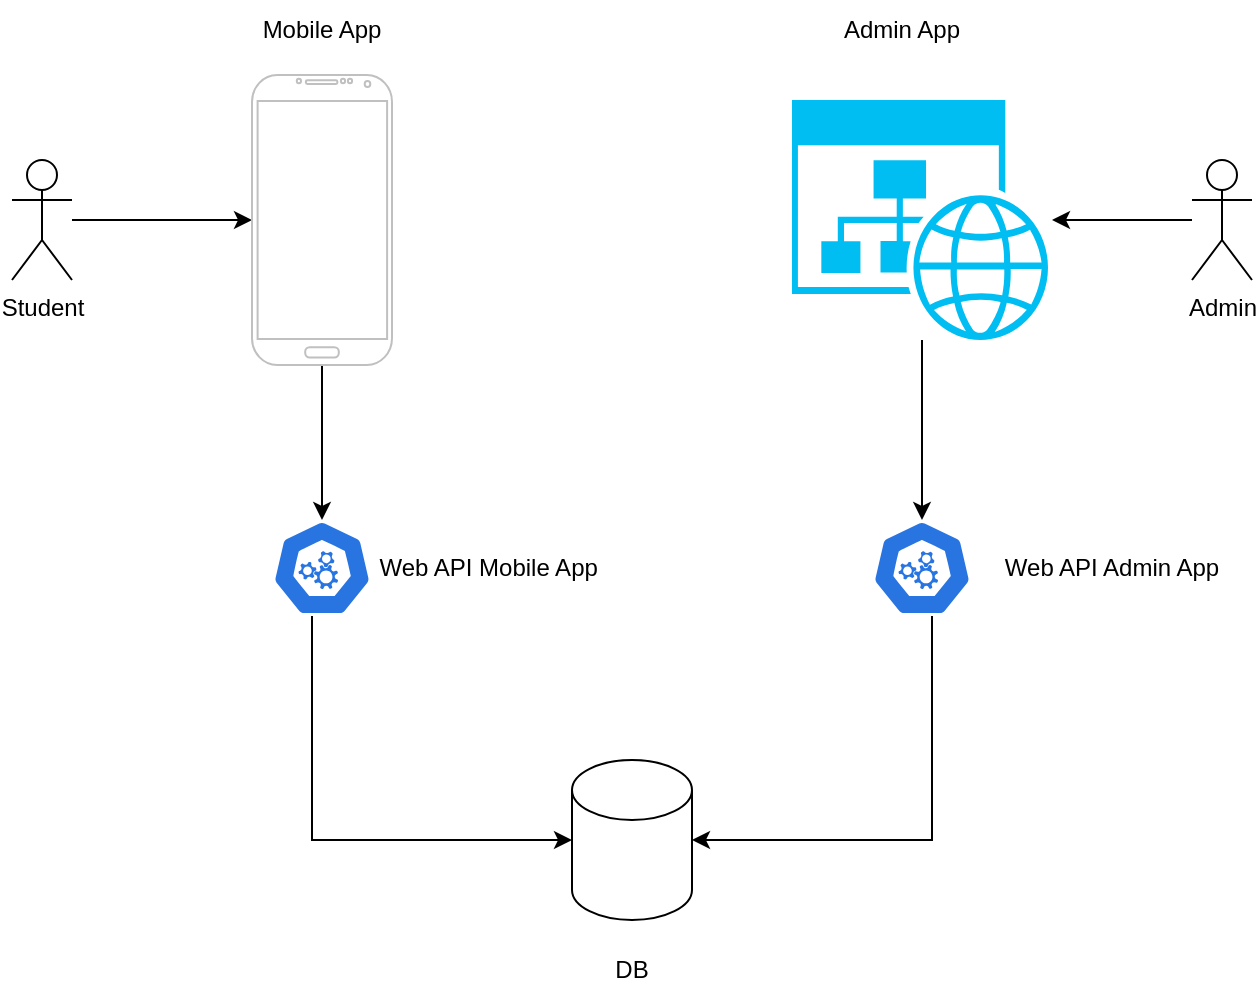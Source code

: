 <mxfile version="24.0.7" type="github">
  <diagram name="Page-1" id="5f0bae14-7c28-e335-631c-24af17079c00">
    <mxGraphModel dx="1193" dy="633" grid="1" gridSize="10" guides="1" tooltips="1" connect="1" arrows="1" fold="1" page="1" pageScale="1" pageWidth="1100" pageHeight="850" background="none" math="0" shadow="0">
      <root>
        <mxCell id="0" />
        <mxCell id="1" parent="0" />
        <mxCell id="2v8QNDamUI17Ltb39LU0-1" value="" style="shape=cylinder3;whiteSpace=wrap;html=1;boundedLbl=1;backgroundOutline=1;size=15;" vertex="1" parent="1">
          <mxGeometry x="500" y="480" width="60" height="80" as="geometry" />
        </mxCell>
        <mxCell id="2v8QNDamUI17Ltb39LU0-2" value="" style="aspect=fixed;sketch=0;html=1;dashed=0;whitespace=wrap;fillColor=#2875E2;strokeColor=#ffffff;points=[[0.005,0.63,0],[0.1,0.2,0],[0.9,0.2,0],[0.5,0,0],[0.995,0.63,0],[0.72,0.99,0],[0.5,1,0],[0.28,0.99,0]];shape=mxgraph.kubernetes.icon2;prIcon=api" vertex="1" parent="1">
          <mxGeometry x="350" y="360" width="50" height="48" as="geometry" />
        </mxCell>
        <mxCell id="2v8QNDamUI17Ltb39LU0-10" style="edgeStyle=orthogonalEdgeStyle;rounded=0;orthogonalLoop=1;jettySize=auto;html=1;entryX=1;entryY=0.5;entryDx=0;entryDy=0;entryPerimeter=0;" edge="1" parent="1" source="2v8QNDamUI17Ltb39LU0-3" target="2v8QNDamUI17Ltb39LU0-1">
          <mxGeometry relative="1" as="geometry">
            <mxPoint x="685" y="530" as="targetPoint" />
            <Array as="points">
              <mxPoint x="680" y="520" />
            </Array>
          </mxGeometry>
        </mxCell>
        <mxCell id="2v8QNDamUI17Ltb39LU0-3" value="" style="aspect=fixed;sketch=0;html=1;dashed=0;whitespace=wrap;fillColor=#2875E2;strokeColor=#ffffff;points=[[0.005,0.63,0],[0.1,0.2,0],[0.9,0.2,0],[0.5,0,0],[0.995,0.63,0],[0.72,0.99,0],[0.5,1,0],[0.28,0.99,0]];shape=mxgraph.kubernetes.icon2;prIcon=api" vertex="1" parent="1">
          <mxGeometry x="650" y="360" width="50" height="48" as="geometry" />
        </mxCell>
        <mxCell id="2v8QNDamUI17Ltb39LU0-13" value="" style="edgeStyle=orthogonalEdgeStyle;rounded=0;orthogonalLoop=1;jettySize=auto;html=1;" edge="1" parent="1" source="2v8QNDamUI17Ltb39LU0-4" target="2v8QNDamUI17Ltb39LU0-6">
          <mxGeometry relative="1" as="geometry" />
        </mxCell>
        <mxCell id="2v8QNDamUI17Ltb39LU0-4" value="Student" style="shape=umlActor;verticalLabelPosition=bottom;verticalAlign=top;html=1;outlineConnect=0;" vertex="1" parent="1">
          <mxGeometry x="220" y="180" width="30" height="60" as="geometry" />
        </mxCell>
        <mxCell id="2v8QNDamUI17Ltb39LU0-15" value="" style="edgeStyle=orthogonalEdgeStyle;rounded=0;orthogonalLoop=1;jettySize=auto;html=1;" edge="1" parent="1" source="2v8QNDamUI17Ltb39LU0-5" target="2v8QNDamUI17Ltb39LU0-7">
          <mxGeometry relative="1" as="geometry" />
        </mxCell>
        <mxCell id="2v8QNDamUI17Ltb39LU0-5" value="Admin" style="shape=umlActor;verticalLabelPosition=bottom;verticalAlign=top;html=1;outlineConnect=0;" vertex="1" parent="1">
          <mxGeometry x="810" y="180" width="30" height="60" as="geometry" />
        </mxCell>
        <mxCell id="2v8QNDamUI17Ltb39LU0-8" value="" style="edgeStyle=orthogonalEdgeStyle;rounded=0;orthogonalLoop=1;jettySize=auto;html=1;" edge="1" parent="1" source="2v8QNDamUI17Ltb39LU0-6" target="2v8QNDamUI17Ltb39LU0-2">
          <mxGeometry relative="1" as="geometry" />
        </mxCell>
        <mxCell id="2v8QNDamUI17Ltb39LU0-6" value="" style="verticalLabelPosition=bottom;verticalAlign=top;html=1;shadow=0;dashed=0;strokeWidth=1;shape=mxgraph.android.phone2;strokeColor=#c0c0c0;" vertex="1" parent="1">
          <mxGeometry x="340" y="137.5" width="70" height="145" as="geometry" />
        </mxCell>
        <mxCell id="2v8QNDamUI17Ltb39LU0-18" value="" style="edgeStyle=orthogonalEdgeStyle;rounded=0;orthogonalLoop=1;jettySize=auto;html=1;" edge="1" parent="1" source="2v8QNDamUI17Ltb39LU0-7" target="2v8QNDamUI17Ltb39LU0-3">
          <mxGeometry relative="1" as="geometry" />
        </mxCell>
        <mxCell id="2v8QNDamUI17Ltb39LU0-7" value="" style="verticalLabelPosition=bottom;html=1;verticalAlign=top;align=center;strokeColor=none;fillColor=#00BEF2;shape=mxgraph.azure.website_generic;pointerEvents=1;" vertex="1" parent="1">
          <mxGeometry x="610" y="150" width="130" height="120" as="geometry" />
        </mxCell>
        <mxCell id="2v8QNDamUI17Ltb39LU0-9" style="edgeStyle=orthogonalEdgeStyle;rounded=0;orthogonalLoop=1;jettySize=auto;html=1;entryX=0;entryY=0.5;entryDx=0;entryDy=0;entryPerimeter=0;" edge="1" parent="1" source="2v8QNDamUI17Ltb39LU0-2" target="2v8QNDamUI17Ltb39LU0-1">
          <mxGeometry relative="1" as="geometry">
            <Array as="points">
              <mxPoint x="370" y="520" />
            </Array>
          </mxGeometry>
        </mxCell>
        <mxCell id="2v8QNDamUI17Ltb39LU0-19" value="Mobile App" style="text;html=1;align=center;verticalAlign=middle;whiteSpace=wrap;rounded=0;" vertex="1" parent="1">
          <mxGeometry x="330" y="100" width="90" height="30" as="geometry" />
        </mxCell>
        <mxCell id="2v8QNDamUI17Ltb39LU0-20" value="Admin App" style="text;html=1;align=center;verticalAlign=middle;whiteSpace=wrap;rounded=0;" vertex="1" parent="1">
          <mxGeometry x="620" y="100" width="90" height="30" as="geometry" />
        </mxCell>
        <mxCell id="2v8QNDamUI17Ltb39LU0-22" value="Web API Mobile App&amp;nbsp;" style="text;html=1;align=center;verticalAlign=middle;whiteSpace=wrap;rounded=0;" vertex="1" parent="1">
          <mxGeometry x="390" y="369" width="140" height="30" as="geometry" />
        </mxCell>
        <mxCell id="2v8QNDamUI17Ltb39LU0-23" value="Web API Admin App" style="text;html=1;align=center;verticalAlign=middle;whiteSpace=wrap;rounded=0;" vertex="1" parent="1">
          <mxGeometry x="700" y="369" width="140" height="30" as="geometry" />
        </mxCell>
        <mxCell id="2v8QNDamUI17Ltb39LU0-24" value="DB" style="text;html=1;align=center;verticalAlign=middle;whiteSpace=wrap;rounded=0;" vertex="1" parent="1">
          <mxGeometry x="460" y="570" width="140" height="30" as="geometry" />
        </mxCell>
      </root>
    </mxGraphModel>
  </diagram>
</mxfile>
